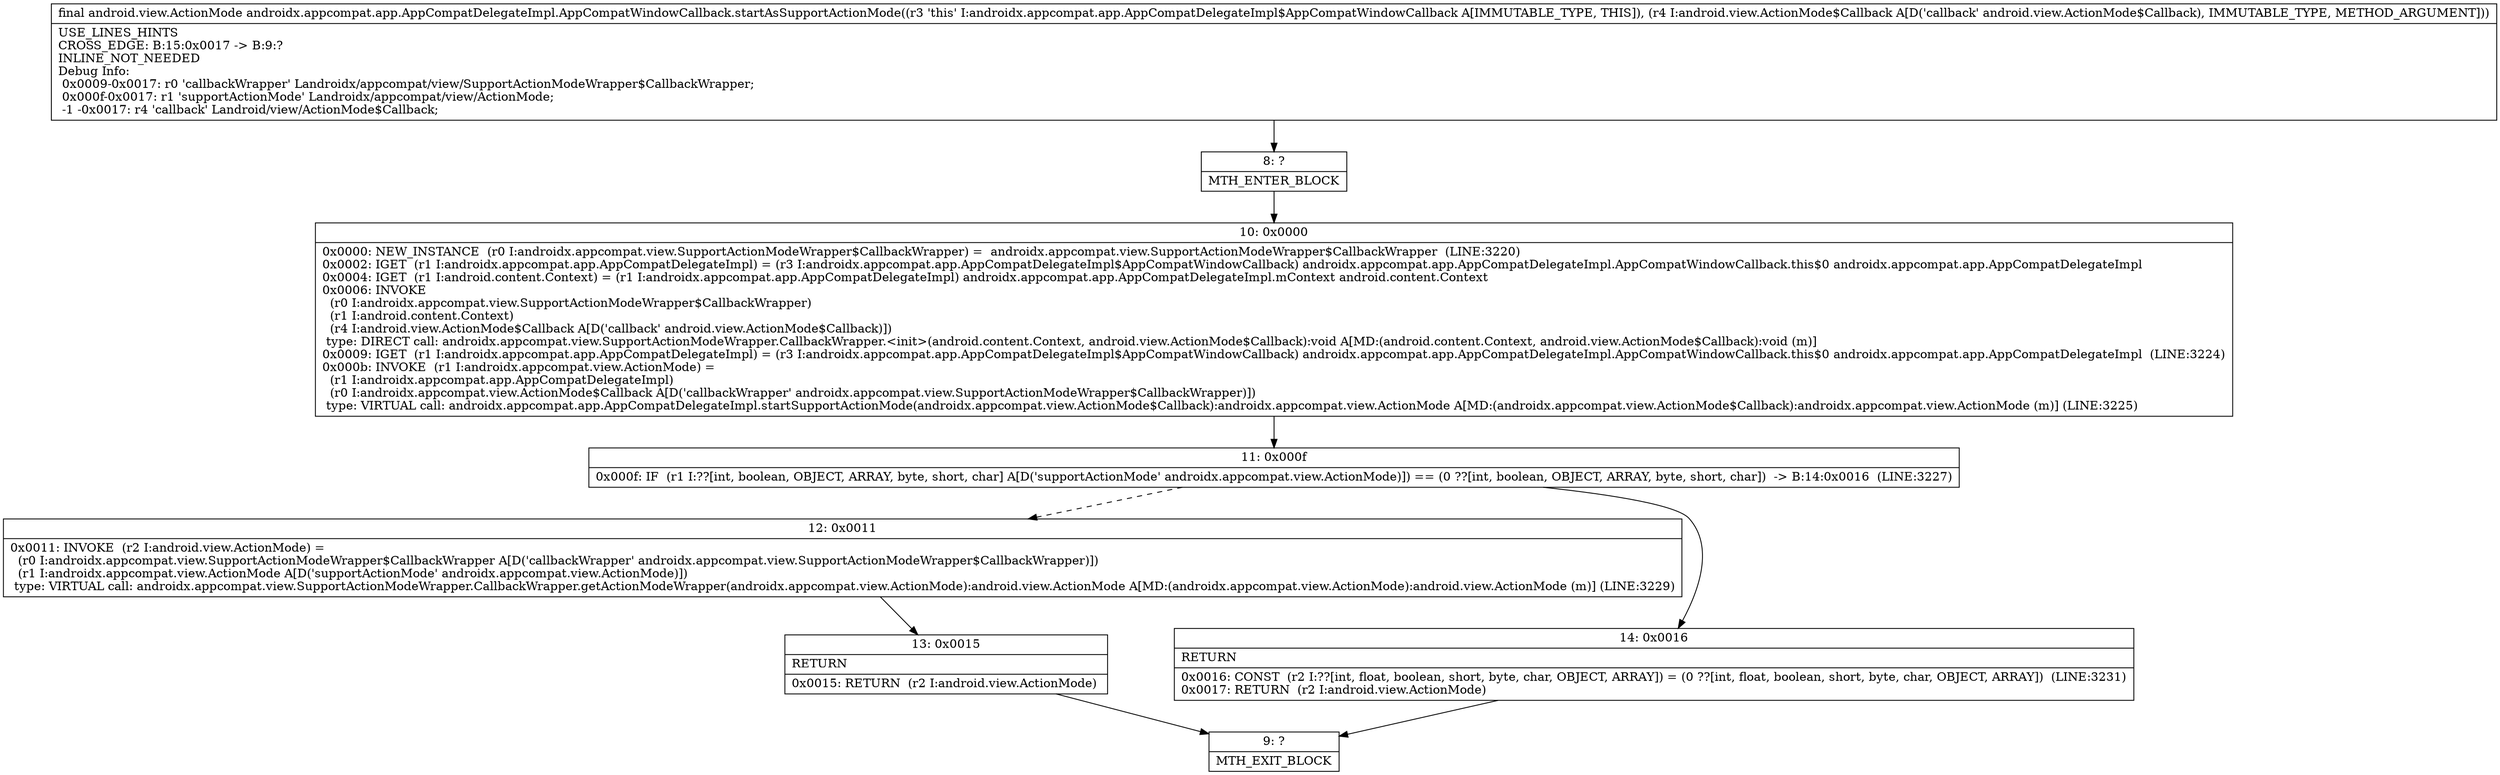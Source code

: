 digraph "CFG forandroidx.appcompat.app.AppCompatDelegateImpl.AppCompatWindowCallback.startAsSupportActionMode(Landroid\/view\/ActionMode$Callback;)Landroid\/view\/ActionMode;" {
Node_8 [shape=record,label="{8\:\ ?|MTH_ENTER_BLOCK\l}"];
Node_10 [shape=record,label="{10\:\ 0x0000|0x0000: NEW_INSTANCE  (r0 I:androidx.appcompat.view.SupportActionModeWrapper$CallbackWrapper) =  androidx.appcompat.view.SupportActionModeWrapper$CallbackWrapper  (LINE:3220)\l0x0002: IGET  (r1 I:androidx.appcompat.app.AppCompatDelegateImpl) = (r3 I:androidx.appcompat.app.AppCompatDelegateImpl$AppCompatWindowCallback) androidx.appcompat.app.AppCompatDelegateImpl.AppCompatWindowCallback.this$0 androidx.appcompat.app.AppCompatDelegateImpl \l0x0004: IGET  (r1 I:android.content.Context) = (r1 I:androidx.appcompat.app.AppCompatDelegateImpl) androidx.appcompat.app.AppCompatDelegateImpl.mContext android.content.Context \l0x0006: INVOKE  \l  (r0 I:androidx.appcompat.view.SupportActionModeWrapper$CallbackWrapper)\l  (r1 I:android.content.Context)\l  (r4 I:android.view.ActionMode$Callback A[D('callback' android.view.ActionMode$Callback)])\l type: DIRECT call: androidx.appcompat.view.SupportActionModeWrapper.CallbackWrapper.\<init\>(android.content.Context, android.view.ActionMode$Callback):void A[MD:(android.content.Context, android.view.ActionMode$Callback):void (m)]\l0x0009: IGET  (r1 I:androidx.appcompat.app.AppCompatDelegateImpl) = (r3 I:androidx.appcompat.app.AppCompatDelegateImpl$AppCompatWindowCallback) androidx.appcompat.app.AppCompatDelegateImpl.AppCompatWindowCallback.this$0 androidx.appcompat.app.AppCompatDelegateImpl  (LINE:3224)\l0x000b: INVOKE  (r1 I:androidx.appcompat.view.ActionMode) = \l  (r1 I:androidx.appcompat.app.AppCompatDelegateImpl)\l  (r0 I:androidx.appcompat.view.ActionMode$Callback A[D('callbackWrapper' androidx.appcompat.view.SupportActionModeWrapper$CallbackWrapper)])\l type: VIRTUAL call: androidx.appcompat.app.AppCompatDelegateImpl.startSupportActionMode(androidx.appcompat.view.ActionMode$Callback):androidx.appcompat.view.ActionMode A[MD:(androidx.appcompat.view.ActionMode$Callback):androidx.appcompat.view.ActionMode (m)] (LINE:3225)\l}"];
Node_11 [shape=record,label="{11\:\ 0x000f|0x000f: IF  (r1 I:??[int, boolean, OBJECT, ARRAY, byte, short, char] A[D('supportActionMode' androidx.appcompat.view.ActionMode)]) == (0 ??[int, boolean, OBJECT, ARRAY, byte, short, char])  \-\> B:14:0x0016  (LINE:3227)\l}"];
Node_12 [shape=record,label="{12\:\ 0x0011|0x0011: INVOKE  (r2 I:android.view.ActionMode) = \l  (r0 I:androidx.appcompat.view.SupportActionModeWrapper$CallbackWrapper A[D('callbackWrapper' androidx.appcompat.view.SupportActionModeWrapper$CallbackWrapper)])\l  (r1 I:androidx.appcompat.view.ActionMode A[D('supportActionMode' androidx.appcompat.view.ActionMode)])\l type: VIRTUAL call: androidx.appcompat.view.SupportActionModeWrapper.CallbackWrapper.getActionModeWrapper(androidx.appcompat.view.ActionMode):android.view.ActionMode A[MD:(androidx.appcompat.view.ActionMode):android.view.ActionMode (m)] (LINE:3229)\l}"];
Node_13 [shape=record,label="{13\:\ 0x0015|RETURN\l|0x0015: RETURN  (r2 I:android.view.ActionMode) \l}"];
Node_9 [shape=record,label="{9\:\ ?|MTH_EXIT_BLOCK\l}"];
Node_14 [shape=record,label="{14\:\ 0x0016|RETURN\l|0x0016: CONST  (r2 I:??[int, float, boolean, short, byte, char, OBJECT, ARRAY]) = (0 ??[int, float, boolean, short, byte, char, OBJECT, ARRAY])  (LINE:3231)\l0x0017: RETURN  (r2 I:android.view.ActionMode) \l}"];
MethodNode[shape=record,label="{final android.view.ActionMode androidx.appcompat.app.AppCompatDelegateImpl.AppCompatWindowCallback.startAsSupportActionMode((r3 'this' I:androidx.appcompat.app.AppCompatDelegateImpl$AppCompatWindowCallback A[IMMUTABLE_TYPE, THIS]), (r4 I:android.view.ActionMode$Callback A[D('callback' android.view.ActionMode$Callback), IMMUTABLE_TYPE, METHOD_ARGUMENT]))  | USE_LINES_HINTS\lCROSS_EDGE: B:15:0x0017 \-\> B:9:?\lINLINE_NOT_NEEDED\lDebug Info:\l  0x0009\-0x0017: r0 'callbackWrapper' Landroidx\/appcompat\/view\/SupportActionModeWrapper$CallbackWrapper;\l  0x000f\-0x0017: r1 'supportActionMode' Landroidx\/appcompat\/view\/ActionMode;\l  \-1 \-0x0017: r4 'callback' Landroid\/view\/ActionMode$Callback;\l}"];
MethodNode -> Node_8;Node_8 -> Node_10;
Node_10 -> Node_11;
Node_11 -> Node_12[style=dashed];
Node_11 -> Node_14;
Node_12 -> Node_13;
Node_13 -> Node_9;
Node_14 -> Node_9;
}

